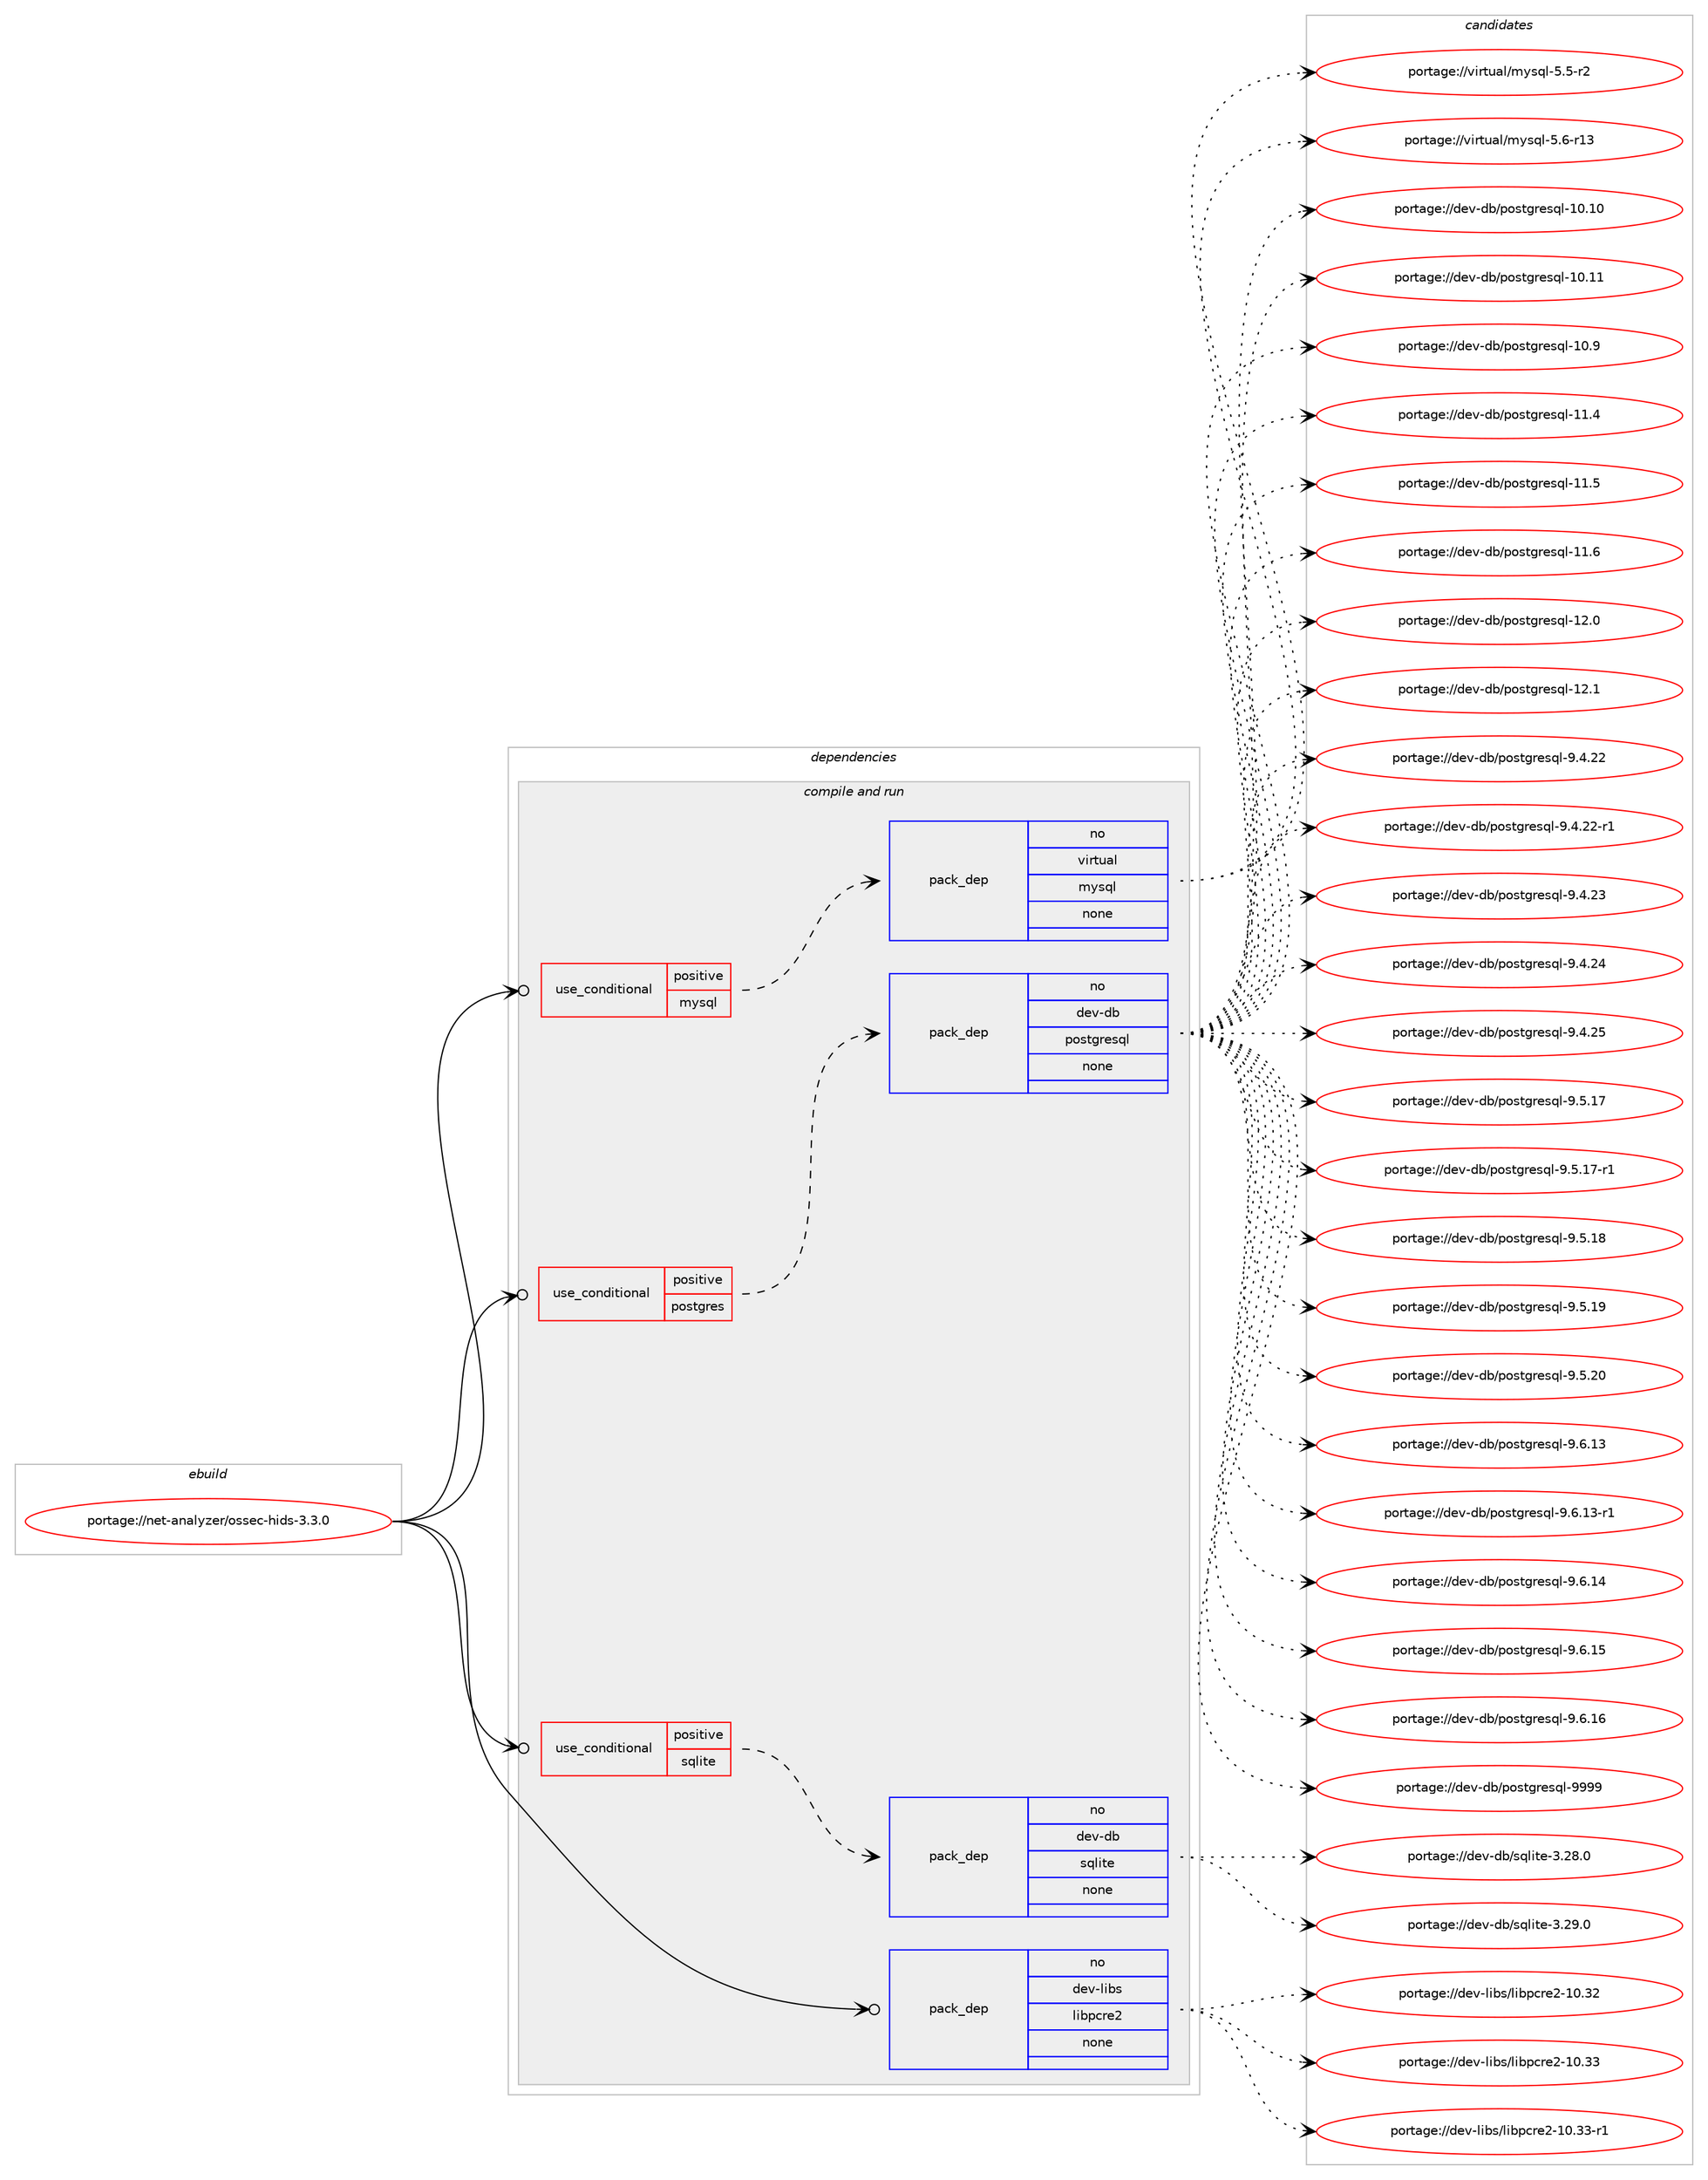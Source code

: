 digraph prolog {

# *************
# Graph options
# *************

newrank=true;
concentrate=true;
compound=true;
graph [rankdir=LR,fontname=Helvetica,fontsize=10,ranksep=1.5];#, ranksep=2.5, nodesep=0.2];
edge  [arrowhead=vee];
node  [fontname=Helvetica,fontsize=10];

# **********
# The ebuild
# **********

subgraph cluster_leftcol {
color=gray;
rank=same;
label=<<i>ebuild</i>>;
id [label="portage://net-analyzer/ossec-hids-3.3.0", color=red, width=4, href="../net-analyzer/ossec-hids-3.3.0.svg"];
}

# ****************
# The dependencies
# ****************

subgraph cluster_midcol {
color=gray;
label=<<i>dependencies</i>>;
subgraph cluster_compile {
fillcolor="#eeeeee";
style=filled;
label=<<i>compile</i>>;
}
subgraph cluster_compileandrun {
fillcolor="#eeeeee";
style=filled;
label=<<i>compile and run</i>>;
subgraph cond86758 {
dependency348048 [label=<<TABLE BORDER="0" CELLBORDER="1" CELLSPACING="0" CELLPADDING="4"><TR><TD ROWSPAN="3" CELLPADDING="10">use_conditional</TD></TR><TR><TD>positive</TD></TR><TR><TD>mysql</TD></TR></TABLE>>, shape=none, color=red];
subgraph pack255562 {
dependency348049 [label=<<TABLE BORDER="0" CELLBORDER="1" CELLSPACING="0" CELLPADDING="4" WIDTH="220"><TR><TD ROWSPAN="6" CELLPADDING="30">pack_dep</TD></TR><TR><TD WIDTH="110">no</TD></TR><TR><TD>virtual</TD></TR><TR><TD>mysql</TD></TR><TR><TD>none</TD></TR><TR><TD></TD></TR></TABLE>>, shape=none, color=blue];
}
dependency348048:e -> dependency348049:w [weight=20,style="dashed",arrowhead="vee"];
}
id:e -> dependency348048:w [weight=20,style="solid",arrowhead="odotvee"];
subgraph cond86759 {
dependency348050 [label=<<TABLE BORDER="0" CELLBORDER="1" CELLSPACING="0" CELLPADDING="4"><TR><TD ROWSPAN="3" CELLPADDING="10">use_conditional</TD></TR><TR><TD>positive</TD></TR><TR><TD>postgres</TD></TR></TABLE>>, shape=none, color=red];
subgraph pack255563 {
dependency348051 [label=<<TABLE BORDER="0" CELLBORDER="1" CELLSPACING="0" CELLPADDING="4" WIDTH="220"><TR><TD ROWSPAN="6" CELLPADDING="30">pack_dep</TD></TR><TR><TD WIDTH="110">no</TD></TR><TR><TD>dev-db</TD></TR><TR><TD>postgresql</TD></TR><TR><TD>none</TD></TR><TR><TD></TD></TR></TABLE>>, shape=none, color=blue];
}
dependency348050:e -> dependency348051:w [weight=20,style="dashed",arrowhead="vee"];
}
id:e -> dependency348050:w [weight=20,style="solid",arrowhead="odotvee"];
subgraph cond86760 {
dependency348052 [label=<<TABLE BORDER="0" CELLBORDER="1" CELLSPACING="0" CELLPADDING="4"><TR><TD ROWSPAN="3" CELLPADDING="10">use_conditional</TD></TR><TR><TD>positive</TD></TR><TR><TD>sqlite</TD></TR></TABLE>>, shape=none, color=red];
subgraph pack255564 {
dependency348053 [label=<<TABLE BORDER="0" CELLBORDER="1" CELLSPACING="0" CELLPADDING="4" WIDTH="220"><TR><TD ROWSPAN="6" CELLPADDING="30">pack_dep</TD></TR><TR><TD WIDTH="110">no</TD></TR><TR><TD>dev-db</TD></TR><TR><TD>sqlite</TD></TR><TR><TD>none</TD></TR><TR><TD></TD></TR></TABLE>>, shape=none, color=blue];
}
dependency348052:e -> dependency348053:w [weight=20,style="dashed",arrowhead="vee"];
}
id:e -> dependency348052:w [weight=20,style="solid",arrowhead="odotvee"];
subgraph pack255565 {
dependency348054 [label=<<TABLE BORDER="0" CELLBORDER="1" CELLSPACING="0" CELLPADDING="4" WIDTH="220"><TR><TD ROWSPAN="6" CELLPADDING="30">pack_dep</TD></TR><TR><TD WIDTH="110">no</TD></TR><TR><TD>dev-libs</TD></TR><TR><TD>libpcre2</TD></TR><TR><TD>none</TD></TR><TR><TD></TD></TR></TABLE>>, shape=none, color=blue];
}
id:e -> dependency348054:w [weight=20,style="solid",arrowhead="odotvee"];
}
subgraph cluster_run {
fillcolor="#eeeeee";
style=filled;
label=<<i>run</i>>;
}
}

# **************
# The candidates
# **************

subgraph cluster_choices {
rank=same;
color=gray;
label=<<i>candidates</i>>;

subgraph choice255562 {
color=black;
nodesep=1;
choiceportage1181051141161179710847109121115113108455346534511450 [label="portage://virtual/mysql-5.5-r2", color=red, width=4,href="../virtual/mysql-5.5-r2.svg"];
choiceportage118105114116117971084710912111511310845534654451144951 [label="portage://virtual/mysql-5.6-r13", color=red, width=4,href="../virtual/mysql-5.6-r13.svg"];
dependency348049:e -> choiceportage1181051141161179710847109121115113108455346534511450:w [style=dotted,weight="100"];
dependency348049:e -> choiceportage118105114116117971084710912111511310845534654451144951:w [style=dotted,weight="100"];
}
subgraph choice255563 {
color=black;
nodesep=1;
choiceportage100101118451009847112111115116103114101115113108454948464948 [label="portage://dev-db/postgresql-10.10", color=red, width=4,href="../dev-db/postgresql-10.10.svg"];
choiceportage100101118451009847112111115116103114101115113108454948464949 [label="portage://dev-db/postgresql-10.11", color=red, width=4,href="../dev-db/postgresql-10.11.svg"];
choiceportage1001011184510098471121111151161031141011151131084549484657 [label="portage://dev-db/postgresql-10.9", color=red, width=4,href="../dev-db/postgresql-10.9.svg"];
choiceportage1001011184510098471121111151161031141011151131084549494652 [label="portage://dev-db/postgresql-11.4", color=red, width=4,href="../dev-db/postgresql-11.4.svg"];
choiceportage1001011184510098471121111151161031141011151131084549494653 [label="portage://dev-db/postgresql-11.5", color=red, width=4,href="../dev-db/postgresql-11.5.svg"];
choiceportage1001011184510098471121111151161031141011151131084549494654 [label="portage://dev-db/postgresql-11.6", color=red, width=4,href="../dev-db/postgresql-11.6.svg"];
choiceportage1001011184510098471121111151161031141011151131084549504648 [label="portage://dev-db/postgresql-12.0", color=red, width=4,href="../dev-db/postgresql-12.0.svg"];
choiceportage1001011184510098471121111151161031141011151131084549504649 [label="portage://dev-db/postgresql-12.1", color=red, width=4,href="../dev-db/postgresql-12.1.svg"];
choiceportage10010111845100984711211111511610311410111511310845574652465050 [label="portage://dev-db/postgresql-9.4.22", color=red, width=4,href="../dev-db/postgresql-9.4.22.svg"];
choiceportage100101118451009847112111115116103114101115113108455746524650504511449 [label="portage://dev-db/postgresql-9.4.22-r1", color=red, width=4,href="../dev-db/postgresql-9.4.22-r1.svg"];
choiceportage10010111845100984711211111511610311410111511310845574652465051 [label="portage://dev-db/postgresql-9.4.23", color=red, width=4,href="../dev-db/postgresql-9.4.23.svg"];
choiceportage10010111845100984711211111511610311410111511310845574652465052 [label="portage://dev-db/postgresql-9.4.24", color=red, width=4,href="../dev-db/postgresql-9.4.24.svg"];
choiceportage10010111845100984711211111511610311410111511310845574652465053 [label="portage://dev-db/postgresql-9.4.25", color=red, width=4,href="../dev-db/postgresql-9.4.25.svg"];
choiceportage10010111845100984711211111511610311410111511310845574653464955 [label="portage://dev-db/postgresql-9.5.17", color=red, width=4,href="../dev-db/postgresql-9.5.17.svg"];
choiceportage100101118451009847112111115116103114101115113108455746534649554511449 [label="portage://dev-db/postgresql-9.5.17-r1", color=red, width=4,href="../dev-db/postgresql-9.5.17-r1.svg"];
choiceportage10010111845100984711211111511610311410111511310845574653464956 [label="portage://dev-db/postgresql-9.5.18", color=red, width=4,href="../dev-db/postgresql-9.5.18.svg"];
choiceportage10010111845100984711211111511610311410111511310845574653464957 [label="portage://dev-db/postgresql-9.5.19", color=red, width=4,href="../dev-db/postgresql-9.5.19.svg"];
choiceportage10010111845100984711211111511610311410111511310845574653465048 [label="portage://dev-db/postgresql-9.5.20", color=red, width=4,href="../dev-db/postgresql-9.5.20.svg"];
choiceportage10010111845100984711211111511610311410111511310845574654464951 [label="portage://dev-db/postgresql-9.6.13", color=red, width=4,href="../dev-db/postgresql-9.6.13.svg"];
choiceportage100101118451009847112111115116103114101115113108455746544649514511449 [label="portage://dev-db/postgresql-9.6.13-r1", color=red, width=4,href="../dev-db/postgresql-9.6.13-r1.svg"];
choiceportage10010111845100984711211111511610311410111511310845574654464952 [label="portage://dev-db/postgresql-9.6.14", color=red, width=4,href="../dev-db/postgresql-9.6.14.svg"];
choiceportage10010111845100984711211111511610311410111511310845574654464953 [label="portage://dev-db/postgresql-9.6.15", color=red, width=4,href="../dev-db/postgresql-9.6.15.svg"];
choiceportage10010111845100984711211111511610311410111511310845574654464954 [label="portage://dev-db/postgresql-9.6.16", color=red, width=4,href="../dev-db/postgresql-9.6.16.svg"];
choiceportage1001011184510098471121111151161031141011151131084557575757 [label="portage://dev-db/postgresql-9999", color=red, width=4,href="../dev-db/postgresql-9999.svg"];
dependency348051:e -> choiceportage100101118451009847112111115116103114101115113108454948464948:w [style=dotted,weight="100"];
dependency348051:e -> choiceportage100101118451009847112111115116103114101115113108454948464949:w [style=dotted,weight="100"];
dependency348051:e -> choiceportage1001011184510098471121111151161031141011151131084549484657:w [style=dotted,weight="100"];
dependency348051:e -> choiceportage1001011184510098471121111151161031141011151131084549494652:w [style=dotted,weight="100"];
dependency348051:e -> choiceportage1001011184510098471121111151161031141011151131084549494653:w [style=dotted,weight="100"];
dependency348051:e -> choiceportage1001011184510098471121111151161031141011151131084549494654:w [style=dotted,weight="100"];
dependency348051:e -> choiceportage1001011184510098471121111151161031141011151131084549504648:w [style=dotted,weight="100"];
dependency348051:e -> choiceportage1001011184510098471121111151161031141011151131084549504649:w [style=dotted,weight="100"];
dependency348051:e -> choiceportage10010111845100984711211111511610311410111511310845574652465050:w [style=dotted,weight="100"];
dependency348051:e -> choiceportage100101118451009847112111115116103114101115113108455746524650504511449:w [style=dotted,weight="100"];
dependency348051:e -> choiceportage10010111845100984711211111511610311410111511310845574652465051:w [style=dotted,weight="100"];
dependency348051:e -> choiceportage10010111845100984711211111511610311410111511310845574652465052:w [style=dotted,weight="100"];
dependency348051:e -> choiceportage10010111845100984711211111511610311410111511310845574652465053:w [style=dotted,weight="100"];
dependency348051:e -> choiceportage10010111845100984711211111511610311410111511310845574653464955:w [style=dotted,weight="100"];
dependency348051:e -> choiceportage100101118451009847112111115116103114101115113108455746534649554511449:w [style=dotted,weight="100"];
dependency348051:e -> choiceportage10010111845100984711211111511610311410111511310845574653464956:w [style=dotted,weight="100"];
dependency348051:e -> choiceportage10010111845100984711211111511610311410111511310845574653464957:w [style=dotted,weight="100"];
dependency348051:e -> choiceportage10010111845100984711211111511610311410111511310845574653465048:w [style=dotted,weight="100"];
dependency348051:e -> choiceportage10010111845100984711211111511610311410111511310845574654464951:w [style=dotted,weight="100"];
dependency348051:e -> choiceportage100101118451009847112111115116103114101115113108455746544649514511449:w [style=dotted,weight="100"];
dependency348051:e -> choiceportage10010111845100984711211111511610311410111511310845574654464952:w [style=dotted,weight="100"];
dependency348051:e -> choiceportage10010111845100984711211111511610311410111511310845574654464953:w [style=dotted,weight="100"];
dependency348051:e -> choiceportage10010111845100984711211111511610311410111511310845574654464954:w [style=dotted,weight="100"];
dependency348051:e -> choiceportage1001011184510098471121111151161031141011151131084557575757:w [style=dotted,weight="100"];
}
subgraph choice255564 {
color=black;
nodesep=1;
choiceportage10010111845100984711511310810511610145514650564648 [label="portage://dev-db/sqlite-3.28.0", color=red, width=4,href="../dev-db/sqlite-3.28.0.svg"];
choiceportage10010111845100984711511310810511610145514650574648 [label="portage://dev-db/sqlite-3.29.0", color=red, width=4,href="../dev-db/sqlite-3.29.0.svg"];
dependency348053:e -> choiceportage10010111845100984711511310810511610145514650564648:w [style=dotted,weight="100"];
dependency348053:e -> choiceportage10010111845100984711511310810511610145514650574648:w [style=dotted,weight="100"];
}
subgraph choice255565 {
color=black;
nodesep=1;
choiceportage100101118451081059811547108105981129911410150454948465150 [label="portage://dev-libs/libpcre2-10.32", color=red, width=4,href="../dev-libs/libpcre2-10.32.svg"];
choiceportage100101118451081059811547108105981129911410150454948465151 [label="portage://dev-libs/libpcre2-10.33", color=red, width=4,href="../dev-libs/libpcre2-10.33.svg"];
choiceportage1001011184510810598115471081059811299114101504549484651514511449 [label="portage://dev-libs/libpcre2-10.33-r1", color=red, width=4,href="../dev-libs/libpcre2-10.33-r1.svg"];
dependency348054:e -> choiceportage100101118451081059811547108105981129911410150454948465150:w [style=dotted,weight="100"];
dependency348054:e -> choiceportage100101118451081059811547108105981129911410150454948465151:w [style=dotted,weight="100"];
dependency348054:e -> choiceportage1001011184510810598115471081059811299114101504549484651514511449:w [style=dotted,weight="100"];
}
}

}
